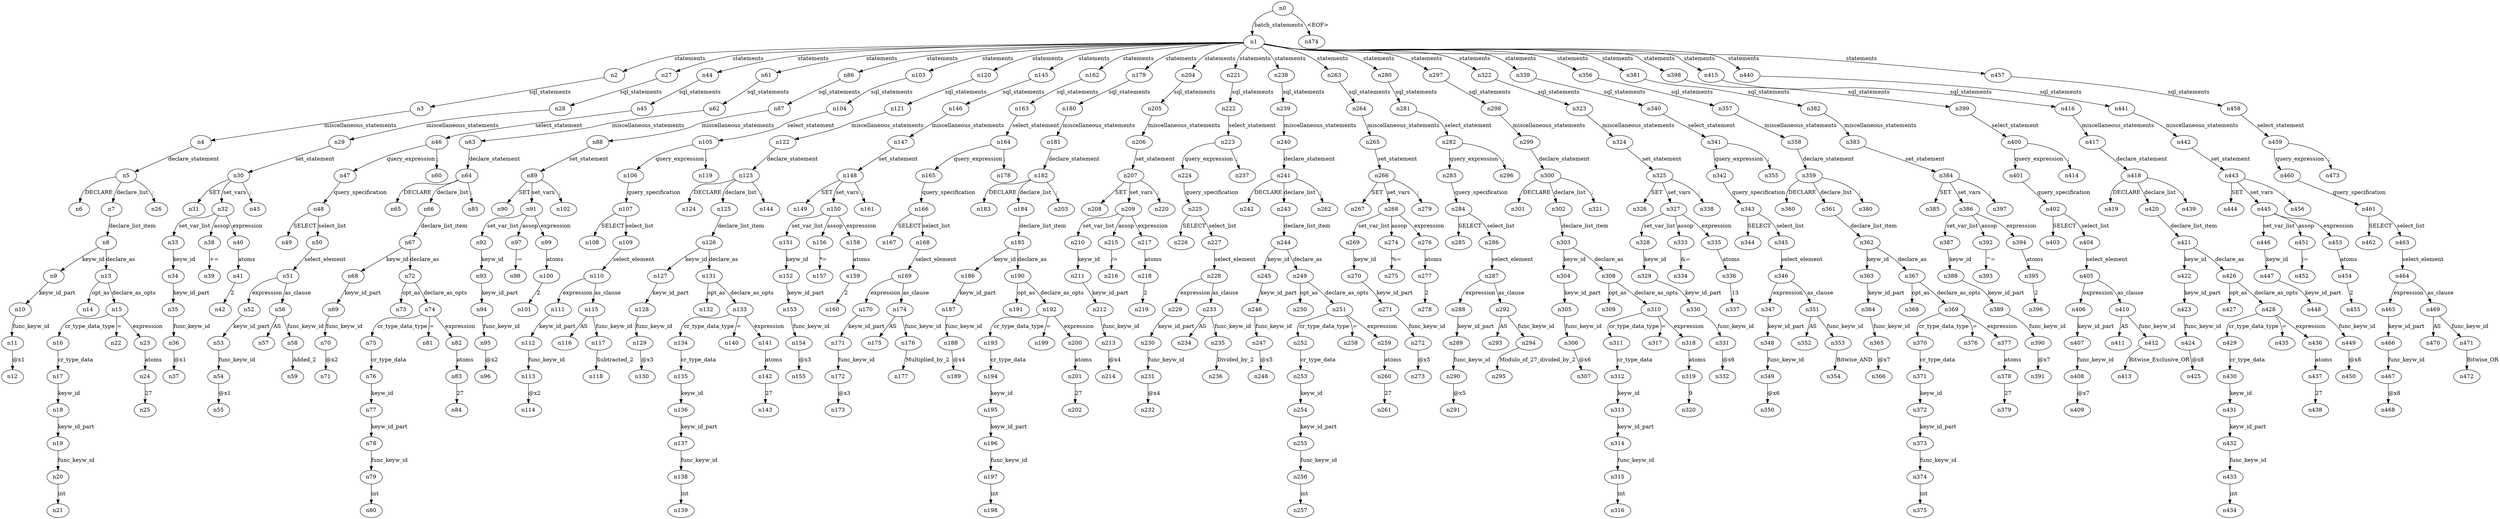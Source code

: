 digraph ParseTree {
  n0 -> n1 [label="batch_statements"];
  n1 -> n2 [label="statements"];
  n2 -> n3 [label="sql_statements"];
  n3 -> n4 [label="miscellaneous_statements"];
  n4 -> n5 [label="declare_statement"];
  n5 -> n6 [label="DECLARE"];
  n5 -> n7 [label="declare_list"];
  n7 -> n8 [label="declare_list_item"];
  n8 -> n9 [label="keyw_id"];
  n9 -> n10 [label="keyw_id_part"];
  n10 -> n11 [label="func_keyw_id"];
  n11 -> n12 [label="@x1"];
  n8 -> n13 [label="declare_as"];
  n13 -> n14 [label="opt_as"];
  n13 -> n15 [label="declare_as_opts"];
  n15 -> n16 [label="cr_type_data_type"];
  n16 -> n17 [label="cr_type_data"];
  n17 -> n18 [label="keyw_id"];
  n18 -> n19 [label="keyw_id_part"];
  n19 -> n20 [label="func_keyw_id"];
  n20 -> n21 [label="int"];
  n15 -> n22 [label="="];
  n15 -> n23 [label="expression"];
  n23 -> n24 [label="atoms"];
  n24 -> n25 [label="27"];
  n5 -> n26 [label=";"];
  n1 -> n27 [label="statements"];
  n27 -> n28 [label="sql_statements"];
  n28 -> n29 [label="miscellaneous_statements"];
  n29 -> n30 [label="set_statement"];
  n30 -> n31 [label="SET"];
  n30 -> n32 [label="set_vars"];
  n32 -> n33 [label="set_var_list"];
  n33 -> n34 [label="keyw_id"];
  n34 -> n35 [label="keyw_id_part"];
  n35 -> n36 [label="func_keyw_id"];
  n36 -> n37 [label="@x1"];
  n32 -> n38 [label="assop"];
  n38 -> n39 [label="+="];
  n32 -> n40 [label="expression"];
  n40 -> n41 [label="atoms"];
  n41 -> n42 [label="2"];
  n30 -> n43 [label=";"];
  n1 -> n44 [label="statements"];
  n44 -> n45 [label="sql_statements"];
  n45 -> n46 [label="select_statement"];
  n46 -> n47 [label="query_expression"];
  n47 -> n48 [label="query_specification"];
  n48 -> n49 [label="SELECT"];
  n48 -> n50 [label="select_list"];
  n50 -> n51 [label="select_element"];
  n51 -> n52 [label="expression"];
  n52 -> n53 [label="keyw_id_part"];
  n53 -> n54 [label="func_keyw_id"];
  n54 -> n55 [label="@x1"];
  n51 -> n56 [label="as_clause"];
  n56 -> n57 [label="AS"];
  n56 -> n58 [label="func_keyw_id"];
  n58 -> n59 [label="Added_2"];
  n46 -> n60 [label=";"];
  n1 -> n61 [label="statements"];
  n61 -> n62 [label="sql_statements"];
  n62 -> n63 [label="miscellaneous_statements"];
  n63 -> n64 [label="declare_statement"];
  n64 -> n65 [label="DECLARE"];
  n64 -> n66 [label="declare_list"];
  n66 -> n67 [label="declare_list_item"];
  n67 -> n68 [label="keyw_id"];
  n68 -> n69 [label="keyw_id_part"];
  n69 -> n70 [label="func_keyw_id"];
  n70 -> n71 [label="@x2"];
  n67 -> n72 [label="declare_as"];
  n72 -> n73 [label="opt_as"];
  n72 -> n74 [label="declare_as_opts"];
  n74 -> n75 [label="cr_type_data_type"];
  n75 -> n76 [label="cr_type_data"];
  n76 -> n77 [label="keyw_id"];
  n77 -> n78 [label="keyw_id_part"];
  n78 -> n79 [label="func_keyw_id"];
  n79 -> n80 [label="int"];
  n74 -> n81 [label="="];
  n74 -> n82 [label="expression"];
  n82 -> n83 [label="atoms"];
  n83 -> n84 [label="27"];
  n64 -> n85 [label=";"];
  n1 -> n86 [label="statements"];
  n86 -> n87 [label="sql_statements"];
  n87 -> n88 [label="miscellaneous_statements"];
  n88 -> n89 [label="set_statement"];
  n89 -> n90 [label="SET"];
  n89 -> n91 [label="set_vars"];
  n91 -> n92 [label="set_var_list"];
  n92 -> n93 [label="keyw_id"];
  n93 -> n94 [label="keyw_id_part"];
  n94 -> n95 [label="func_keyw_id"];
  n95 -> n96 [label="@x2"];
  n91 -> n97 [label="assop"];
  n97 -> n98 [label="-="];
  n91 -> n99 [label="expression"];
  n99 -> n100 [label="atoms"];
  n100 -> n101 [label="2"];
  n89 -> n102 [label=";"];
  n1 -> n103 [label="statements"];
  n103 -> n104 [label="sql_statements"];
  n104 -> n105 [label="select_statement"];
  n105 -> n106 [label="query_expression"];
  n106 -> n107 [label="query_specification"];
  n107 -> n108 [label="SELECT"];
  n107 -> n109 [label="select_list"];
  n109 -> n110 [label="select_element"];
  n110 -> n111 [label="expression"];
  n111 -> n112 [label="keyw_id_part"];
  n112 -> n113 [label="func_keyw_id"];
  n113 -> n114 [label="@x2"];
  n110 -> n115 [label="as_clause"];
  n115 -> n116 [label="AS"];
  n115 -> n117 [label="func_keyw_id"];
  n117 -> n118 [label="Subtracted_2"];
  n105 -> n119 [label=";"];
  n1 -> n120 [label="statements"];
  n120 -> n121 [label="sql_statements"];
  n121 -> n122 [label="miscellaneous_statements"];
  n122 -> n123 [label="declare_statement"];
  n123 -> n124 [label="DECLARE"];
  n123 -> n125 [label="declare_list"];
  n125 -> n126 [label="declare_list_item"];
  n126 -> n127 [label="keyw_id"];
  n127 -> n128 [label="keyw_id_part"];
  n128 -> n129 [label="func_keyw_id"];
  n129 -> n130 [label="@x3"];
  n126 -> n131 [label="declare_as"];
  n131 -> n132 [label="opt_as"];
  n131 -> n133 [label="declare_as_opts"];
  n133 -> n134 [label="cr_type_data_type"];
  n134 -> n135 [label="cr_type_data"];
  n135 -> n136 [label="keyw_id"];
  n136 -> n137 [label="keyw_id_part"];
  n137 -> n138 [label="func_keyw_id"];
  n138 -> n139 [label="int"];
  n133 -> n140 [label="="];
  n133 -> n141 [label="expression"];
  n141 -> n142 [label="atoms"];
  n142 -> n143 [label="27"];
  n123 -> n144 [label=";"];
  n1 -> n145 [label="statements"];
  n145 -> n146 [label="sql_statements"];
  n146 -> n147 [label="miscellaneous_statements"];
  n147 -> n148 [label="set_statement"];
  n148 -> n149 [label="SET"];
  n148 -> n150 [label="set_vars"];
  n150 -> n151 [label="set_var_list"];
  n151 -> n152 [label="keyw_id"];
  n152 -> n153 [label="keyw_id_part"];
  n153 -> n154 [label="func_keyw_id"];
  n154 -> n155 [label="@x3"];
  n150 -> n156 [label="assop"];
  n156 -> n157 [label="*="];
  n150 -> n158 [label="expression"];
  n158 -> n159 [label="atoms"];
  n159 -> n160 [label="2"];
  n148 -> n161 [label=";"];
  n1 -> n162 [label="statements"];
  n162 -> n163 [label="sql_statements"];
  n163 -> n164 [label="select_statement"];
  n164 -> n165 [label="query_expression"];
  n165 -> n166 [label="query_specification"];
  n166 -> n167 [label="SELECT"];
  n166 -> n168 [label="select_list"];
  n168 -> n169 [label="select_element"];
  n169 -> n170 [label="expression"];
  n170 -> n171 [label="keyw_id_part"];
  n171 -> n172 [label="func_keyw_id"];
  n172 -> n173 [label="@x3"];
  n169 -> n174 [label="as_clause"];
  n174 -> n175 [label="AS"];
  n174 -> n176 [label="func_keyw_id"];
  n176 -> n177 [label="Multiplied_by_2"];
  n164 -> n178 [label=";"];
  n1 -> n179 [label="statements"];
  n179 -> n180 [label="sql_statements"];
  n180 -> n181 [label="miscellaneous_statements"];
  n181 -> n182 [label="declare_statement"];
  n182 -> n183 [label="DECLARE"];
  n182 -> n184 [label="declare_list"];
  n184 -> n185 [label="declare_list_item"];
  n185 -> n186 [label="keyw_id"];
  n186 -> n187 [label="keyw_id_part"];
  n187 -> n188 [label="func_keyw_id"];
  n188 -> n189 [label="@x4"];
  n185 -> n190 [label="declare_as"];
  n190 -> n191 [label="opt_as"];
  n190 -> n192 [label="declare_as_opts"];
  n192 -> n193 [label="cr_type_data_type"];
  n193 -> n194 [label="cr_type_data"];
  n194 -> n195 [label="keyw_id"];
  n195 -> n196 [label="keyw_id_part"];
  n196 -> n197 [label="func_keyw_id"];
  n197 -> n198 [label="int"];
  n192 -> n199 [label="="];
  n192 -> n200 [label="expression"];
  n200 -> n201 [label="atoms"];
  n201 -> n202 [label="27"];
  n182 -> n203 [label=";"];
  n1 -> n204 [label="statements"];
  n204 -> n205 [label="sql_statements"];
  n205 -> n206 [label="miscellaneous_statements"];
  n206 -> n207 [label="set_statement"];
  n207 -> n208 [label="SET"];
  n207 -> n209 [label="set_vars"];
  n209 -> n210 [label="set_var_list"];
  n210 -> n211 [label="keyw_id"];
  n211 -> n212 [label="keyw_id_part"];
  n212 -> n213 [label="func_keyw_id"];
  n213 -> n214 [label="@x4"];
  n209 -> n215 [label="assop"];
  n215 -> n216 [label="/="];
  n209 -> n217 [label="expression"];
  n217 -> n218 [label="atoms"];
  n218 -> n219 [label="2"];
  n207 -> n220 [label=";"];
  n1 -> n221 [label="statements"];
  n221 -> n222 [label="sql_statements"];
  n222 -> n223 [label="select_statement"];
  n223 -> n224 [label="query_expression"];
  n224 -> n225 [label="query_specification"];
  n225 -> n226 [label="SELECT"];
  n225 -> n227 [label="select_list"];
  n227 -> n228 [label="select_element"];
  n228 -> n229 [label="expression"];
  n229 -> n230 [label="keyw_id_part"];
  n230 -> n231 [label="func_keyw_id"];
  n231 -> n232 [label="@x4"];
  n228 -> n233 [label="as_clause"];
  n233 -> n234 [label="AS"];
  n233 -> n235 [label="func_keyw_id"];
  n235 -> n236 [label="Divided_by_2"];
  n223 -> n237 [label=";"];
  n1 -> n238 [label="statements"];
  n238 -> n239 [label="sql_statements"];
  n239 -> n240 [label="miscellaneous_statements"];
  n240 -> n241 [label="declare_statement"];
  n241 -> n242 [label="DECLARE"];
  n241 -> n243 [label="declare_list"];
  n243 -> n244 [label="declare_list_item"];
  n244 -> n245 [label="keyw_id"];
  n245 -> n246 [label="keyw_id_part"];
  n246 -> n247 [label="func_keyw_id"];
  n247 -> n248 [label="@x5"];
  n244 -> n249 [label="declare_as"];
  n249 -> n250 [label="opt_as"];
  n249 -> n251 [label="declare_as_opts"];
  n251 -> n252 [label="cr_type_data_type"];
  n252 -> n253 [label="cr_type_data"];
  n253 -> n254 [label="keyw_id"];
  n254 -> n255 [label="keyw_id_part"];
  n255 -> n256 [label="func_keyw_id"];
  n256 -> n257 [label="int"];
  n251 -> n258 [label="="];
  n251 -> n259 [label="expression"];
  n259 -> n260 [label="atoms"];
  n260 -> n261 [label="27"];
  n241 -> n262 [label=";"];
  n1 -> n263 [label="statements"];
  n263 -> n264 [label="sql_statements"];
  n264 -> n265 [label="miscellaneous_statements"];
  n265 -> n266 [label="set_statement"];
  n266 -> n267 [label="SET"];
  n266 -> n268 [label="set_vars"];
  n268 -> n269 [label="set_var_list"];
  n269 -> n270 [label="keyw_id"];
  n270 -> n271 [label="keyw_id_part"];
  n271 -> n272 [label="func_keyw_id"];
  n272 -> n273 [label="@x5"];
  n268 -> n274 [label="assop"];
  n274 -> n275 [label="%="];
  n268 -> n276 [label="expression"];
  n276 -> n277 [label="atoms"];
  n277 -> n278 [label="2"];
  n266 -> n279 [label=";"];
  n1 -> n280 [label="statements"];
  n280 -> n281 [label="sql_statements"];
  n281 -> n282 [label="select_statement"];
  n282 -> n283 [label="query_expression"];
  n283 -> n284 [label="query_specification"];
  n284 -> n285 [label="SELECT"];
  n284 -> n286 [label="select_list"];
  n286 -> n287 [label="select_element"];
  n287 -> n288 [label="expression"];
  n288 -> n289 [label="keyw_id_part"];
  n289 -> n290 [label="func_keyw_id"];
  n290 -> n291 [label="@x5"];
  n287 -> n292 [label="as_clause"];
  n292 -> n293 [label="AS"];
  n292 -> n294 [label="func_keyw_id"];
  n294 -> n295 [label="Modulo_of_27_divided_by_2"];
  n282 -> n296 [label=";"];
  n1 -> n297 [label="statements"];
  n297 -> n298 [label="sql_statements"];
  n298 -> n299 [label="miscellaneous_statements"];
  n299 -> n300 [label="declare_statement"];
  n300 -> n301 [label="DECLARE"];
  n300 -> n302 [label="declare_list"];
  n302 -> n303 [label="declare_list_item"];
  n303 -> n304 [label="keyw_id"];
  n304 -> n305 [label="keyw_id_part"];
  n305 -> n306 [label="func_keyw_id"];
  n306 -> n307 [label="@x6"];
  n303 -> n308 [label="declare_as"];
  n308 -> n309 [label="opt_as"];
  n308 -> n310 [label="declare_as_opts"];
  n310 -> n311 [label="cr_type_data_type"];
  n311 -> n312 [label="cr_type_data"];
  n312 -> n313 [label="keyw_id"];
  n313 -> n314 [label="keyw_id_part"];
  n314 -> n315 [label="func_keyw_id"];
  n315 -> n316 [label="int"];
  n310 -> n317 [label="="];
  n310 -> n318 [label="expression"];
  n318 -> n319 [label="atoms"];
  n319 -> n320 [label="9"];
  n300 -> n321 [label=";"];
  n1 -> n322 [label="statements"];
  n322 -> n323 [label="sql_statements"];
  n323 -> n324 [label="miscellaneous_statements"];
  n324 -> n325 [label="set_statement"];
  n325 -> n326 [label="SET"];
  n325 -> n327 [label="set_vars"];
  n327 -> n328 [label="set_var_list"];
  n328 -> n329 [label="keyw_id"];
  n329 -> n330 [label="keyw_id_part"];
  n330 -> n331 [label="func_keyw_id"];
  n331 -> n332 [label="@x6"];
  n327 -> n333 [label="assop"];
  n333 -> n334 [label="&="];
  n327 -> n335 [label="expression"];
  n335 -> n336 [label="atoms"];
  n336 -> n337 [label="13"];
  n325 -> n338 [label=";"];
  n1 -> n339 [label="statements"];
  n339 -> n340 [label="sql_statements"];
  n340 -> n341 [label="select_statement"];
  n341 -> n342 [label="query_expression"];
  n342 -> n343 [label="query_specification"];
  n343 -> n344 [label="SELECT"];
  n343 -> n345 [label="select_list"];
  n345 -> n346 [label="select_element"];
  n346 -> n347 [label="expression"];
  n347 -> n348 [label="keyw_id_part"];
  n348 -> n349 [label="func_keyw_id"];
  n349 -> n350 [label="@x6"];
  n346 -> n351 [label="as_clause"];
  n351 -> n352 [label="AS"];
  n351 -> n353 [label="func_keyw_id"];
  n353 -> n354 [label="Bitwise_AND"];
  n341 -> n355 [label=";"];
  n1 -> n356 [label="statements"];
  n356 -> n357 [label="sql_statements"];
  n357 -> n358 [label="miscellaneous_statements"];
  n358 -> n359 [label="declare_statement"];
  n359 -> n360 [label="DECLARE"];
  n359 -> n361 [label="declare_list"];
  n361 -> n362 [label="declare_list_item"];
  n362 -> n363 [label="keyw_id"];
  n363 -> n364 [label="keyw_id_part"];
  n364 -> n365 [label="func_keyw_id"];
  n365 -> n366 [label="@x7"];
  n362 -> n367 [label="declare_as"];
  n367 -> n368 [label="opt_as"];
  n367 -> n369 [label="declare_as_opts"];
  n369 -> n370 [label="cr_type_data_type"];
  n370 -> n371 [label="cr_type_data"];
  n371 -> n372 [label="keyw_id"];
  n372 -> n373 [label="keyw_id_part"];
  n373 -> n374 [label="func_keyw_id"];
  n374 -> n375 [label="int"];
  n369 -> n376 [label="="];
  n369 -> n377 [label="expression"];
  n377 -> n378 [label="atoms"];
  n378 -> n379 [label="27"];
  n359 -> n380 [label=";"];
  n1 -> n381 [label="statements"];
  n381 -> n382 [label="sql_statements"];
  n382 -> n383 [label="miscellaneous_statements"];
  n383 -> n384 [label="set_statement"];
  n384 -> n385 [label="SET"];
  n384 -> n386 [label="set_vars"];
  n386 -> n387 [label="set_var_list"];
  n387 -> n388 [label="keyw_id"];
  n388 -> n389 [label="keyw_id_part"];
  n389 -> n390 [label="func_keyw_id"];
  n390 -> n391 [label="@x7"];
  n386 -> n392 [label="assop"];
  n392 -> n393 [label="^="];
  n386 -> n394 [label="expression"];
  n394 -> n395 [label="atoms"];
  n395 -> n396 [label="2"];
  n384 -> n397 [label=";"];
  n1 -> n398 [label="statements"];
  n398 -> n399 [label="sql_statements"];
  n399 -> n400 [label="select_statement"];
  n400 -> n401 [label="query_expression"];
  n401 -> n402 [label="query_specification"];
  n402 -> n403 [label="SELECT"];
  n402 -> n404 [label="select_list"];
  n404 -> n405 [label="select_element"];
  n405 -> n406 [label="expression"];
  n406 -> n407 [label="keyw_id_part"];
  n407 -> n408 [label="func_keyw_id"];
  n408 -> n409 [label="@x7"];
  n405 -> n410 [label="as_clause"];
  n410 -> n411 [label="AS"];
  n410 -> n412 [label="func_keyw_id"];
  n412 -> n413 [label="Bitwise_Exclusive_OR"];
  n400 -> n414 [label=";"];
  n1 -> n415 [label="statements"];
  n415 -> n416 [label="sql_statements"];
  n416 -> n417 [label="miscellaneous_statements"];
  n417 -> n418 [label="declare_statement"];
  n418 -> n419 [label="DECLARE"];
  n418 -> n420 [label="declare_list"];
  n420 -> n421 [label="declare_list_item"];
  n421 -> n422 [label="keyw_id"];
  n422 -> n423 [label="keyw_id_part"];
  n423 -> n424 [label="func_keyw_id"];
  n424 -> n425 [label="@x8"];
  n421 -> n426 [label="declare_as"];
  n426 -> n427 [label="opt_as"];
  n426 -> n428 [label="declare_as_opts"];
  n428 -> n429 [label="cr_type_data_type"];
  n429 -> n430 [label="cr_type_data"];
  n430 -> n431 [label="keyw_id"];
  n431 -> n432 [label="keyw_id_part"];
  n432 -> n433 [label="func_keyw_id"];
  n433 -> n434 [label="int"];
  n428 -> n435 [label="="];
  n428 -> n436 [label="expression"];
  n436 -> n437 [label="atoms"];
  n437 -> n438 [label="27"];
  n418 -> n439 [label=";"];
  n1 -> n440 [label="statements"];
  n440 -> n441 [label="sql_statements"];
  n441 -> n442 [label="miscellaneous_statements"];
  n442 -> n443 [label="set_statement"];
  n443 -> n444 [label="SET"];
  n443 -> n445 [label="set_vars"];
  n445 -> n446 [label="set_var_list"];
  n446 -> n447 [label="keyw_id"];
  n447 -> n448 [label="keyw_id_part"];
  n448 -> n449 [label="func_keyw_id"];
  n449 -> n450 [label="@x8"];
  n445 -> n451 [label="assop"];
  n451 -> n452 [label="|="];
  n445 -> n453 [label="expression"];
  n453 -> n454 [label="atoms"];
  n454 -> n455 [label="2"];
  n443 -> n456 [label=";"];
  n1 -> n457 [label="statements"];
  n457 -> n458 [label="sql_statements"];
  n458 -> n459 [label="select_statement"];
  n459 -> n460 [label="query_expression"];
  n460 -> n461 [label="query_specification"];
  n461 -> n462 [label="SELECT"];
  n461 -> n463 [label="select_list"];
  n463 -> n464 [label="select_element"];
  n464 -> n465 [label="expression"];
  n465 -> n466 [label="keyw_id_part"];
  n466 -> n467 [label="func_keyw_id"];
  n467 -> n468 [label="@x8"];
  n464 -> n469 [label="as_clause"];
  n469 -> n470 [label="AS"];
  n469 -> n471 [label="func_keyw_id"];
  n471 -> n472 [label="Bitwise_OR"];
  n459 -> n473 [label=";"];
  n0 -> n474 [label="<EOF>"];
}